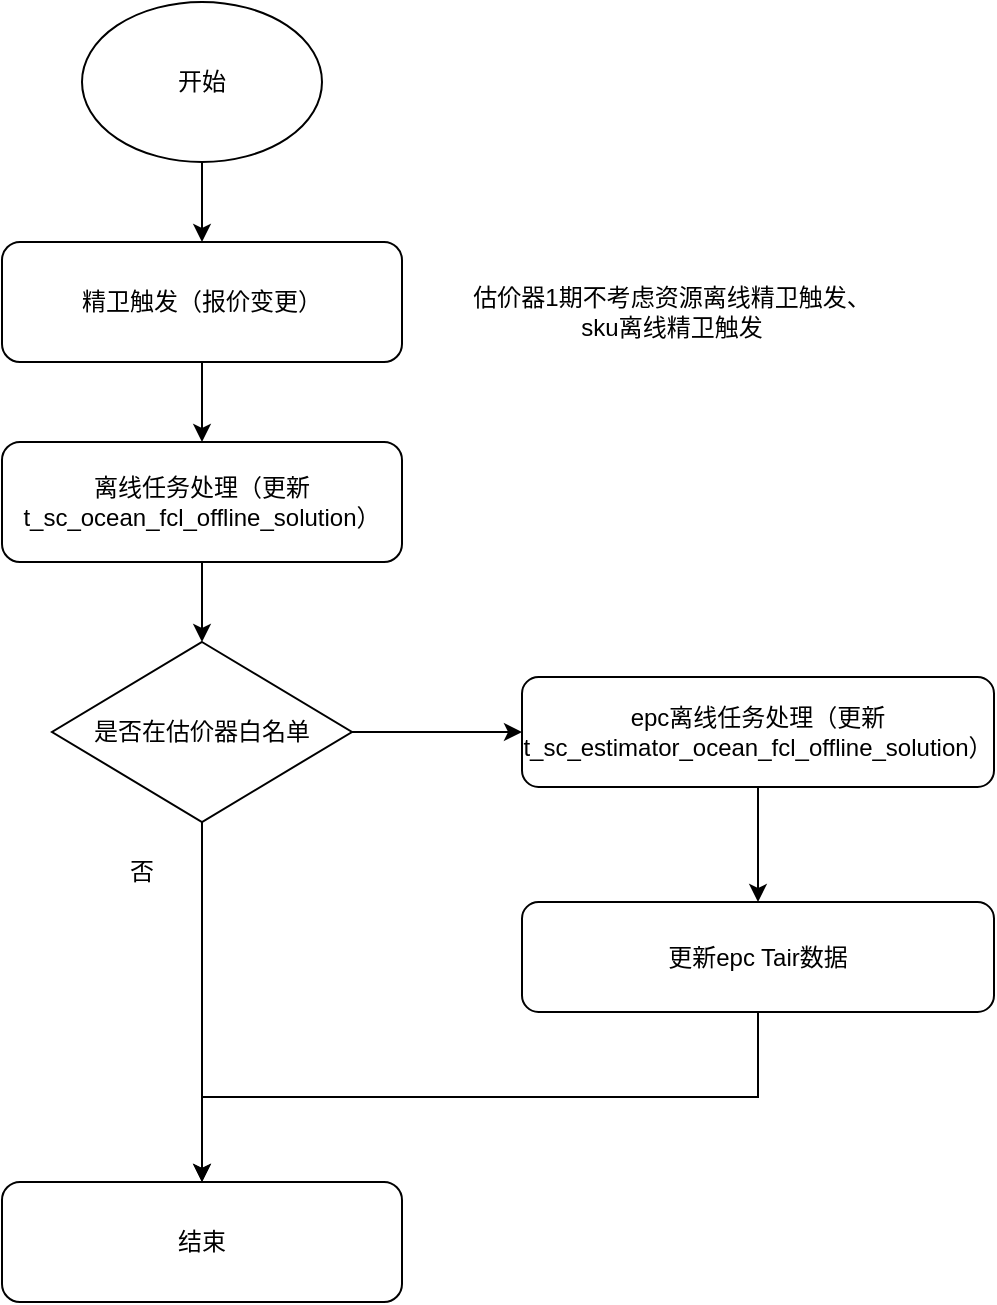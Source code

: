 <mxfile version="24.5.5" type="github">
  <diagram name="第 1 页" id="y_jGyfgOauPKoaNMHxG2">
    <mxGraphModel dx="1306" dy="1870" grid="1" gridSize="10" guides="1" tooltips="1" connect="1" arrows="1" fold="1" page="1" pageScale="1" pageWidth="827" pageHeight="1169" math="0" shadow="0">
      <root>
        <mxCell id="0" />
        <mxCell id="1" parent="0" />
        <mxCell id="X5SY3M9Ok3CyjavdbJ3U-3" style="edgeStyle=orthogonalEdgeStyle;rounded=0;orthogonalLoop=1;jettySize=auto;html=1;entryX=0.5;entryY=0;entryDx=0;entryDy=0;" edge="1" parent="1" source="fPiGpIivbQyJuC3MgnK4-16" target="X5SY3M9Ok3CyjavdbJ3U-1">
          <mxGeometry relative="1" as="geometry" />
        </mxCell>
        <mxCell id="fPiGpIivbQyJuC3MgnK4-16" value="开始" style="ellipse;whiteSpace=wrap;html=1;fillColor=none;" parent="1" vertex="1">
          <mxGeometry x="210" y="-610" width="120" height="80" as="geometry" />
        </mxCell>
        <mxCell id="X5SY3M9Ok3CyjavdbJ3U-5" style="edgeStyle=orthogonalEdgeStyle;rounded=0;orthogonalLoop=1;jettySize=auto;html=1;exitX=0.5;exitY=1;exitDx=0;exitDy=0;entryX=0.5;entryY=0;entryDx=0;entryDy=0;" edge="1" parent="1" source="X5SY3M9Ok3CyjavdbJ3U-1" target="X5SY3M9Ok3CyjavdbJ3U-4">
          <mxGeometry relative="1" as="geometry" />
        </mxCell>
        <mxCell id="X5SY3M9Ok3CyjavdbJ3U-1" value="精卫触发（报价变更）" style="rounded=1;whiteSpace=wrap;html=1;fillColor=none;" vertex="1" parent="1">
          <mxGeometry x="170" y="-490" width="200" height="60" as="geometry" />
        </mxCell>
        <mxCell id="X5SY3M9Ok3CyjavdbJ3U-2" value="估价器1期不考虑资源离线精卫触发、sku离线精卫触发" style="text;html=1;align=center;verticalAlign=middle;whiteSpace=wrap;rounded=0;" vertex="1" parent="1">
          <mxGeometry x="400" y="-480" width="210" height="50" as="geometry" />
        </mxCell>
        <mxCell id="X5SY3M9Ok3CyjavdbJ3U-7" style="edgeStyle=orthogonalEdgeStyle;rounded=0;orthogonalLoop=1;jettySize=auto;html=1;exitX=0.5;exitY=1;exitDx=0;exitDy=0;" edge="1" parent="1" source="X5SY3M9Ok3CyjavdbJ3U-4" target="X5SY3M9Ok3CyjavdbJ3U-6">
          <mxGeometry relative="1" as="geometry" />
        </mxCell>
        <mxCell id="X5SY3M9Ok3CyjavdbJ3U-4" value="离线任务处理（更新&lt;br&gt;t_sc_ocean_fcl_offline_solution）" style="rounded=1;whiteSpace=wrap;html=1;fillColor=none;" vertex="1" parent="1">
          <mxGeometry x="170" y="-390" width="200" height="60" as="geometry" />
        </mxCell>
        <mxCell id="X5SY3M9Ok3CyjavdbJ3U-9" style="edgeStyle=orthogonalEdgeStyle;rounded=0;orthogonalLoop=1;jettySize=auto;html=1;exitX=0.5;exitY=1;exitDx=0;exitDy=0;entryX=0.5;entryY=0;entryDx=0;entryDy=0;" edge="1" parent="1" source="X5SY3M9Ok3CyjavdbJ3U-6" target="X5SY3M9Ok3CyjavdbJ3U-8">
          <mxGeometry relative="1" as="geometry" />
        </mxCell>
        <mxCell id="X5SY3M9Ok3CyjavdbJ3U-12" style="edgeStyle=orthogonalEdgeStyle;rounded=0;orthogonalLoop=1;jettySize=auto;html=1;exitX=1;exitY=0.5;exitDx=0;exitDy=0;entryX=0;entryY=0.5;entryDx=0;entryDy=0;" edge="1" parent="1" source="X5SY3M9Ok3CyjavdbJ3U-6" target="X5SY3M9Ok3CyjavdbJ3U-11">
          <mxGeometry relative="1" as="geometry" />
        </mxCell>
        <mxCell id="X5SY3M9Ok3CyjavdbJ3U-6" value="是否在估价器白名单" style="rhombus;whiteSpace=wrap;html=1;fillColor=none;" vertex="1" parent="1">
          <mxGeometry x="195" y="-290" width="150" height="90" as="geometry" />
        </mxCell>
        <mxCell id="X5SY3M9Ok3CyjavdbJ3U-8" value="结束" style="rounded=1;whiteSpace=wrap;html=1;fillColor=none;" vertex="1" parent="1">
          <mxGeometry x="170" y="-20" width="200" height="60" as="geometry" />
        </mxCell>
        <mxCell id="X5SY3M9Ok3CyjavdbJ3U-10" value="否" style="text;html=1;align=center;verticalAlign=middle;whiteSpace=wrap;rounded=0;" vertex="1" parent="1">
          <mxGeometry x="210" y="-190" width="60" height="30" as="geometry" />
        </mxCell>
        <mxCell id="X5SY3M9Ok3CyjavdbJ3U-14" style="edgeStyle=orthogonalEdgeStyle;rounded=0;orthogonalLoop=1;jettySize=auto;html=1;exitX=0.5;exitY=1;exitDx=0;exitDy=0;entryX=0.5;entryY=0;entryDx=0;entryDy=0;" edge="1" parent="1" source="X5SY3M9Ok3CyjavdbJ3U-11" target="X5SY3M9Ok3CyjavdbJ3U-13">
          <mxGeometry relative="1" as="geometry" />
        </mxCell>
        <mxCell id="X5SY3M9Ok3CyjavdbJ3U-11" value="epc离线任务处理（更新&lt;br&gt;t_sc_estimator_ocean_fcl_offline_solution）" style="rounded=1;whiteSpace=wrap;html=1;fillColor=none;" vertex="1" parent="1">
          <mxGeometry x="430" y="-272.5" width="236" height="55" as="geometry" />
        </mxCell>
        <mxCell id="X5SY3M9Ok3CyjavdbJ3U-15" style="edgeStyle=orthogonalEdgeStyle;rounded=0;orthogonalLoop=1;jettySize=auto;html=1;exitX=0.5;exitY=1;exitDx=0;exitDy=0;entryX=0.5;entryY=0;entryDx=0;entryDy=0;" edge="1" parent="1" source="X5SY3M9Ok3CyjavdbJ3U-13" target="X5SY3M9Ok3CyjavdbJ3U-8">
          <mxGeometry relative="1" as="geometry" />
        </mxCell>
        <mxCell id="X5SY3M9Ok3CyjavdbJ3U-13" value="更新epc Tair数据" style="rounded=1;whiteSpace=wrap;html=1;fillColor=none;" vertex="1" parent="1">
          <mxGeometry x="430" y="-160" width="236" height="55" as="geometry" />
        </mxCell>
      </root>
    </mxGraphModel>
  </diagram>
</mxfile>

